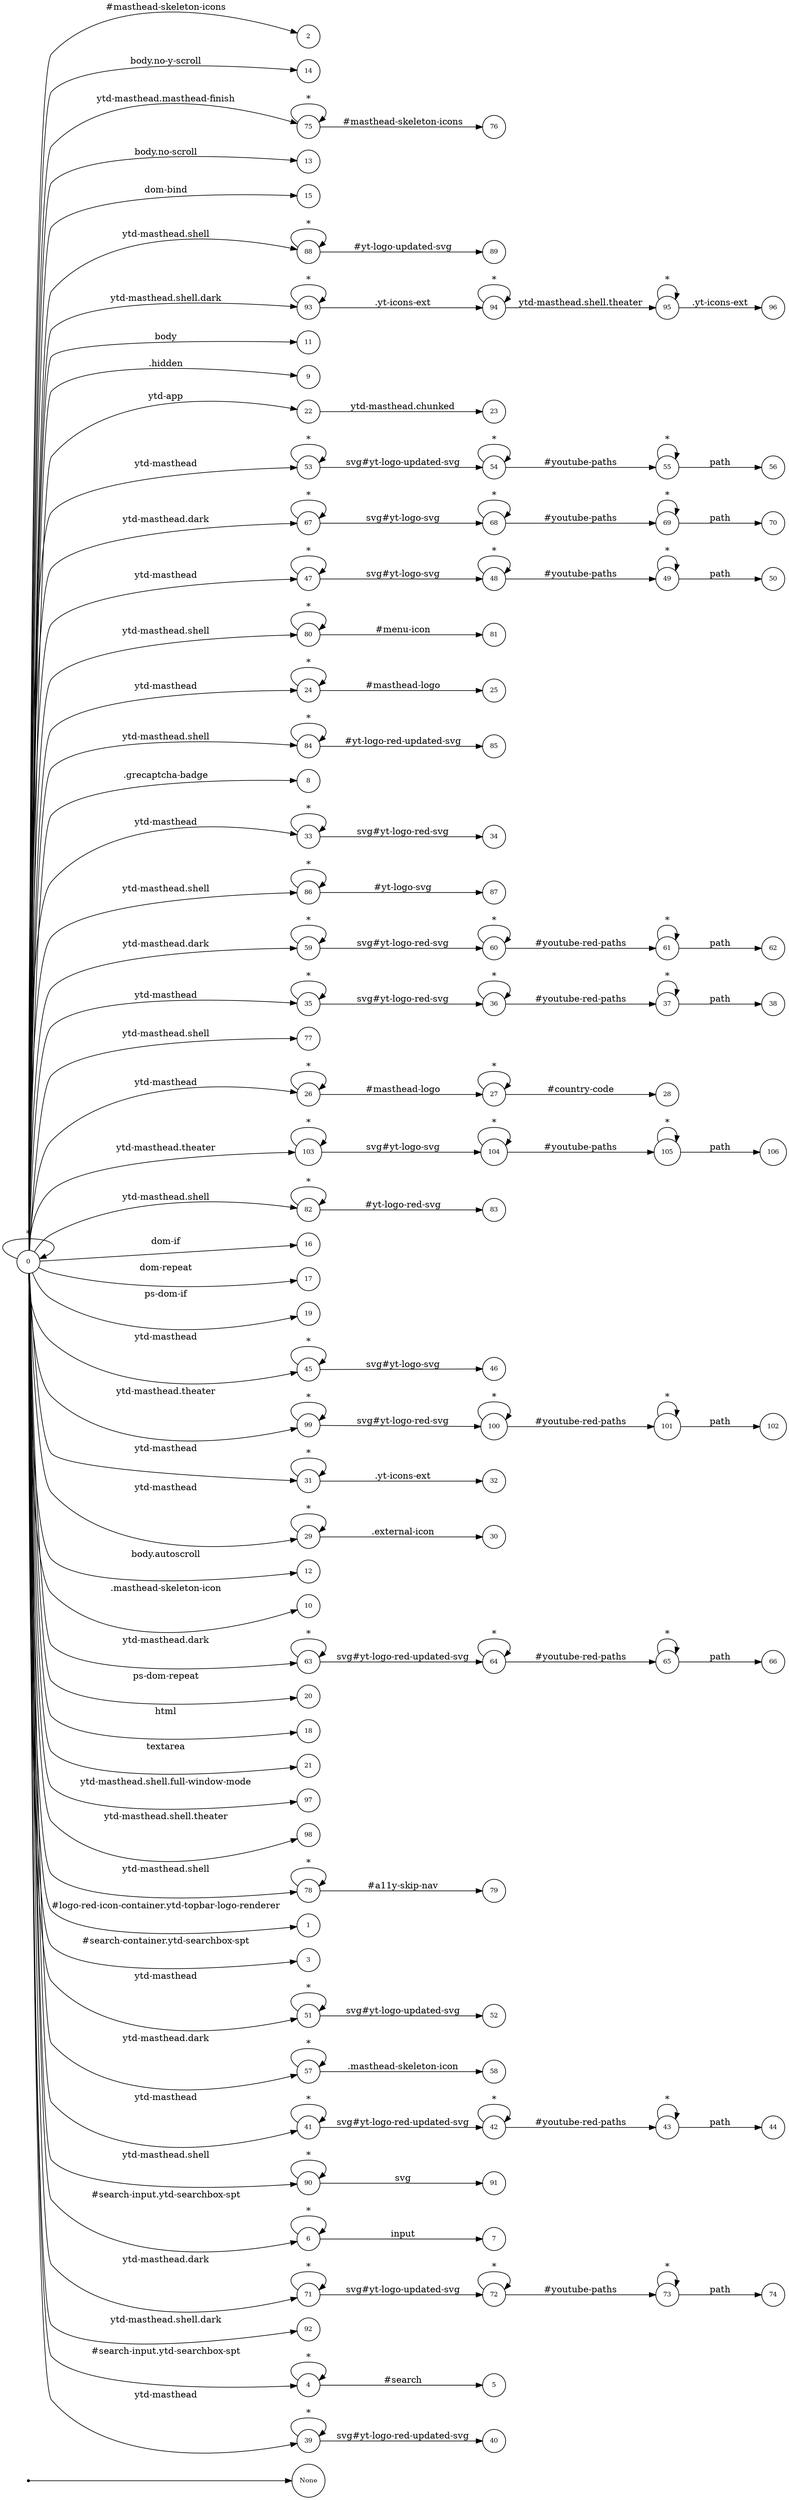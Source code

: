 digraph NFA {
  rankdir=LR;
  node [shape=circle, fontsize=10];
  __start [shape=point, label=""];
  __start -> None;
  58 [label="58"];
  50 [label="50"];
  2 [label="2"];
  14 [label="14"];
  38 [label="38"];
  49 [label="49"];
  42 [label="42"];
  65 [label="65"];
  73 [label="73"];
  75 [label="75"];
  13 [label="13"];
  15 [label="15"];
  88 [label="88"];
  93 [label="93"];
  54 [label="54"];
  100 [label="100"];
  105 [label="105"];
  11 [label="11"];
  9 [label="9"];
  22 [label="22"];
  53 [label="53"];
  67 [label="67"];
  47 [label="47"];
  66 [label="66"];
  79 [label="79"];
  80 [label="80"];
  94 [label="94"];
  72 [label="72"];
  24 [label="24"];
  84 [label="84"];
  8 [label="8"];
  64 [label="64"];
  33 [label="33"];
  86 [label="86"];
  59 [label="59"];
  52 [label="52"];
  62 [label="62"];
  35 [label="35"];
  77 [label="77"];
  87 [label="87"];
  26 [label="26"];
  101 [label="101"];
  106 [label="106"];
  48 [label="48"];
  43 [label="43"];
  103 [label="103"];
  82 [label="82"];
  96 [label="96"];
  40 [label="40"];
  23 [label="23"];
  25 [label="25"];
  16 [label="16"];
  34 [label="34"];
  17 [label="17"];
  89 [label="89"];
  19 [label="19"];
  45 [label="45"];
  0 [label="0"];
  60 [label="60"];
  99 [label="99"];
  104 [label="104"];
  70 [label="70"];
  31 [label="31"];
  56 [label="56"];
  28 [label="28"];
  61 [label="61"];
  29 [label="29"];
  37 [label="37"];
  12 [label="12"];
  81 [label="81"];
  10 [label="10"];
  63 [label="63"];
  46 [label="46"];
  7 [label="7"];
  20 [label="20"];
  18 [label="18"];
  21 [label="21"];
  30 [label="30"];
  91 [label="91"];
  97 [label="97"];
  83 [label="83"];
  102 [label="102"];
  69 [label="69"];
  74 [label="74"];
  98 [label="98"];
  78 [label="78"];
  76 [label="76"];
  1 [label="1"];
  3 [label="3"];
  51 [label="51"];
  57 [label="57"];
  32 [label="32"];
  41 [label="41"];
  68 [label="68"];
  90 [label="90"];
  5 [label="5"];
  55 [label="55"];
  95 [label="95"];
  6 [label="6"];
  71 [label="71"];
  44 [label="44"];
  85 [label="85"];
  92 [label="92"];
  27 [label="27"];
  4 [label="4"];
  39 [label="39"];
  36 [label="36"];
  { node [shape=doublecircle]; 1 2 3 5 7 8 9 10 11 12 13 14 15 16 17 18 19 20 21 23 25 28 30 32 34 38 40 44 46 50 52 56 58 62 66 70 74 76 77 79 81 83 85 87 89 91 92 96 97 98 102 106 }
  0 -> 0 [label="*"];
  0 -> 1 [label="#logo-red-icon-container.ytd-topbar-logo-renderer"];
  0 -> 2 [label="#masthead-skeleton-icons"];
  0 -> 3 [label="#search-container.ytd-searchbox-spt"];
  0 -> 4 [label="#search-input.ytd-searchbox-spt"];
  4 -> 4 [label="*"];
  4 -> 5 [label="#search"];
  0 -> 6 [label="#search-input.ytd-searchbox-spt"];
  6 -> 6 [label="*"];
  6 -> 7 [label="input"];
  0 -> 8 [label=".grecaptcha-badge"];
  0 -> 9 [label=".hidden"];
  0 -> 10 [label=".masthead-skeleton-icon"];
  0 -> 11 [label="body"];
  0 -> 12 [label="body.autoscroll"];
  0 -> 13 [label="body.no-scroll"];
  0 -> 14 [label="body.no-y-scroll"];
  0 -> 15 [label="dom-bind"];
  0 -> 16 [label="dom-if"];
  0 -> 17 [label="dom-repeat"];
  0 -> 18 [label="html"];
  0 -> 19 [label="ps-dom-if"];
  0 -> 20 [label="ps-dom-repeat"];
  0 -> 21 [label="textarea"];
  0 -> 22 [label="ytd-app"];
  22 -> 23 [label="ytd-masthead.chunked"];
  0 -> 24 [label="ytd-masthead"];
  24 -> 24 [label="*"];
  24 -> 25 [label="#masthead-logo"];
  0 -> 26 [label="ytd-masthead"];
  26 -> 26 [label="*"];
  26 -> 27 [label="#masthead-logo"];
  27 -> 27 [label="*"];
  27 -> 28 [label="#country-code"];
  0 -> 29 [label="ytd-masthead"];
  29 -> 29 [label="*"];
  29 -> 30 [label=".external-icon"];
  0 -> 31 [label="ytd-masthead"];
  31 -> 31 [label="*"];
  31 -> 32 [label=".yt-icons-ext"];
  0 -> 33 [label="ytd-masthead"];
  33 -> 33 [label="*"];
  33 -> 34 [label="svg#yt-logo-red-svg"];
  0 -> 35 [label="ytd-masthead"];
  35 -> 35 [label="*"];
  35 -> 36 [label="svg#yt-logo-red-svg"];
  36 -> 36 [label="*"];
  36 -> 37 [label="#youtube-red-paths"];
  37 -> 37 [label="*"];
  37 -> 38 [label="path"];
  0 -> 39 [label="ytd-masthead"];
  39 -> 39 [label="*"];
  39 -> 40 [label="svg#yt-logo-red-updated-svg"];
  0 -> 41 [label="ytd-masthead"];
  41 -> 41 [label="*"];
  41 -> 42 [label="svg#yt-logo-red-updated-svg"];
  42 -> 42 [label="*"];
  42 -> 43 [label="#youtube-red-paths"];
  43 -> 43 [label="*"];
  43 -> 44 [label="path"];
  0 -> 45 [label="ytd-masthead"];
  45 -> 45 [label="*"];
  45 -> 46 [label="svg#yt-logo-svg"];
  0 -> 47 [label="ytd-masthead"];
  47 -> 47 [label="*"];
  47 -> 48 [label="svg#yt-logo-svg"];
  48 -> 48 [label="*"];
  48 -> 49 [label="#youtube-paths"];
  49 -> 49 [label="*"];
  49 -> 50 [label="path"];
  0 -> 51 [label="ytd-masthead"];
  51 -> 51 [label="*"];
  51 -> 52 [label="svg#yt-logo-updated-svg"];
  0 -> 53 [label="ytd-masthead"];
  53 -> 53 [label="*"];
  53 -> 54 [label="svg#yt-logo-updated-svg"];
  54 -> 54 [label="*"];
  54 -> 55 [label="#youtube-paths"];
  55 -> 55 [label="*"];
  55 -> 56 [label="path"];
  0 -> 57 [label="ytd-masthead.dark"];
  57 -> 57 [label="*"];
  57 -> 58 [label=".masthead-skeleton-icon"];
  0 -> 59 [label="ytd-masthead.dark"];
  59 -> 59 [label="*"];
  59 -> 60 [label="svg#yt-logo-red-svg"];
  60 -> 60 [label="*"];
  60 -> 61 [label="#youtube-red-paths"];
  61 -> 61 [label="*"];
  61 -> 62 [label="path"];
  0 -> 63 [label="ytd-masthead.dark"];
  63 -> 63 [label="*"];
  63 -> 64 [label="svg#yt-logo-red-updated-svg"];
  64 -> 64 [label="*"];
  64 -> 65 [label="#youtube-red-paths"];
  65 -> 65 [label="*"];
  65 -> 66 [label="path"];
  0 -> 67 [label="ytd-masthead.dark"];
  67 -> 67 [label="*"];
  67 -> 68 [label="svg#yt-logo-svg"];
  68 -> 68 [label="*"];
  68 -> 69 [label="#youtube-paths"];
  69 -> 69 [label="*"];
  69 -> 70 [label="path"];
  0 -> 71 [label="ytd-masthead.dark"];
  71 -> 71 [label="*"];
  71 -> 72 [label="svg#yt-logo-updated-svg"];
  72 -> 72 [label="*"];
  72 -> 73 [label="#youtube-paths"];
  73 -> 73 [label="*"];
  73 -> 74 [label="path"];
  0 -> 75 [label="ytd-masthead.masthead-finish"];
  75 -> 75 [label="*"];
  75 -> 76 [label="#masthead-skeleton-icons"];
  0 -> 77 [label="ytd-masthead.shell"];
  0 -> 78 [label="ytd-masthead.shell"];
  78 -> 78 [label="*"];
  78 -> 79 [label="#a11y-skip-nav"];
  0 -> 80 [label="ytd-masthead.shell"];
  80 -> 80 [label="*"];
  80 -> 81 [label="#menu-icon"];
  0 -> 82 [label="ytd-masthead.shell"];
  82 -> 82 [label="*"];
  82 -> 83 [label="#yt-logo-red-svg"];
  0 -> 84 [label="ytd-masthead.shell"];
  84 -> 84 [label="*"];
  84 -> 85 [label="#yt-logo-red-updated-svg"];
  0 -> 86 [label="ytd-masthead.shell"];
  86 -> 86 [label="*"];
  86 -> 87 [label="#yt-logo-svg"];
  0 -> 88 [label="ytd-masthead.shell"];
  88 -> 88 [label="*"];
  88 -> 89 [label="#yt-logo-updated-svg"];
  0 -> 90 [label="ytd-masthead.shell"];
  90 -> 90 [label="*"];
  90 -> 91 [label="svg"];
  0 -> 92 [label="ytd-masthead.shell.dark"];
  0 -> 93 [label="ytd-masthead.shell.dark"];
  93 -> 93 [label="*"];
  93 -> 94 [label=".yt-icons-ext"];
  94 -> 94 [label="*"];
  94 -> 95 [label="ytd-masthead.shell.theater"];
  95 -> 95 [label="*"];
  95 -> 96 [label=".yt-icons-ext"];
  0 -> 97 [label="ytd-masthead.shell.full-window-mode"];
  0 -> 98 [label="ytd-masthead.shell.theater"];
  0 -> 99 [label="ytd-masthead.theater"];
  99 -> 99 [label="*"];
  99 -> 100 [label="svg#yt-logo-red-svg"];
  100 -> 100 [label="*"];
  100 -> 101 [label="#youtube-red-paths"];
  101 -> 101 [label="*"];
  101 -> 102 [label="path"];
  0 -> 103 [label="ytd-masthead.theater"];
  103 -> 103 [label="*"];
  103 -> 104 [label="svg#yt-logo-svg"];
  104 -> 104 [label="*"];
  104 -> 105 [label="#youtube-paths"];
  105 -> 105 [label="*"];
  105 -> 106 [label="path"];
}
